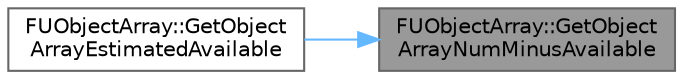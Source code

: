 digraph "FUObjectArray::GetObjectArrayNumMinusAvailable"
{
 // INTERACTIVE_SVG=YES
 // LATEX_PDF_SIZE
  bgcolor="transparent";
  edge [fontname=Helvetica,fontsize=10,labelfontname=Helvetica,labelfontsize=10];
  node [fontname=Helvetica,fontsize=10,shape=box,height=0.2,width=0.4];
  rankdir="RL";
  Node1 [id="Node000001",label="FUObjectArray::GetObject\lArrayNumMinusAvailable",height=0.2,width=0.4,color="gray40", fillcolor="grey60", style="filled", fontcolor="black",tooltip="Returns the number of actual object indices that are claimed (the total size of the global object arr..."];
  Node1 -> Node2 [id="edge1_Node000001_Node000002",dir="back",color="steelblue1",style="solid",tooltip=" "];
  Node2 [id="Node000002",label="FUObjectArray::GetObject\lArrayEstimatedAvailable",height=0.2,width=0.4,color="grey40", fillcolor="white", style="filled",URL="$db/dec/classFUObjectArray.html#a1cabb89b10c861d4f6ccfcc67fffc1eb",tooltip="Returns the estimated number of object indices available for allocation."];
}
